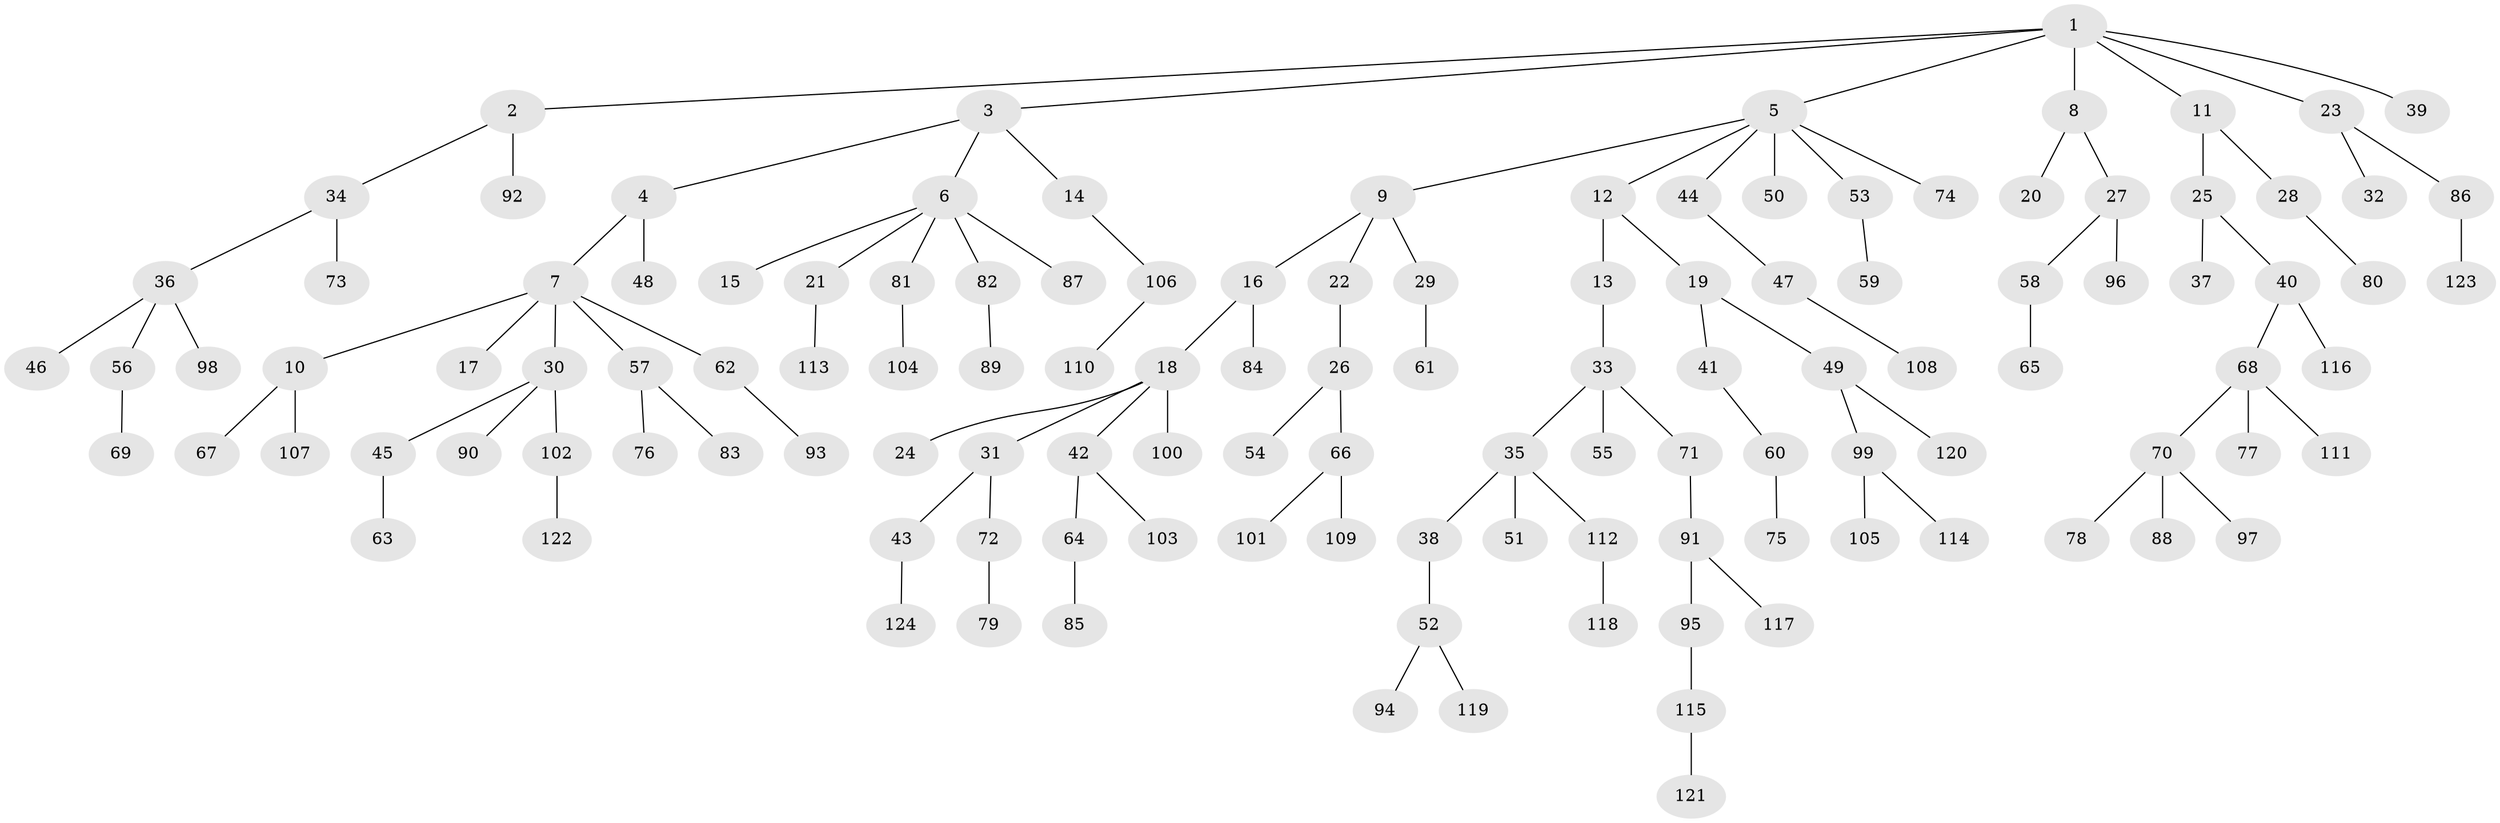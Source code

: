 // Generated by graph-tools (version 1.1) at 2025/02/03/09/25 03:02:29]
// undirected, 124 vertices, 123 edges
graph export_dot {
graph [start="1"]
  node [color=gray90,style=filled];
  1;
  2;
  3;
  4;
  5;
  6;
  7;
  8;
  9;
  10;
  11;
  12;
  13;
  14;
  15;
  16;
  17;
  18;
  19;
  20;
  21;
  22;
  23;
  24;
  25;
  26;
  27;
  28;
  29;
  30;
  31;
  32;
  33;
  34;
  35;
  36;
  37;
  38;
  39;
  40;
  41;
  42;
  43;
  44;
  45;
  46;
  47;
  48;
  49;
  50;
  51;
  52;
  53;
  54;
  55;
  56;
  57;
  58;
  59;
  60;
  61;
  62;
  63;
  64;
  65;
  66;
  67;
  68;
  69;
  70;
  71;
  72;
  73;
  74;
  75;
  76;
  77;
  78;
  79;
  80;
  81;
  82;
  83;
  84;
  85;
  86;
  87;
  88;
  89;
  90;
  91;
  92;
  93;
  94;
  95;
  96;
  97;
  98;
  99;
  100;
  101;
  102;
  103;
  104;
  105;
  106;
  107;
  108;
  109;
  110;
  111;
  112;
  113;
  114;
  115;
  116;
  117;
  118;
  119;
  120;
  121;
  122;
  123;
  124;
  1 -- 2;
  1 -- 3;
  1 -- 5;
  1 -- 8;
  1 -- 11;
  1 -- 23;
  1 -- 39;
  2 -- 34;
  2 -- 92;
  3 -- 4;
  3 -- 6;
  3 -- 14;
  4 -- 7;
  4 -- 48;
  5 -- 9;
  5 -- 12;
  5 -- 44;
  5 -- 50;
  5 -- 53;
  5 -- 74;
  6 -- 15;
  6 -- 21;
  6 -- 81;
  6 -- 82;
  6 -- 87;
  7 -- 10;
  7 -- 17;
  7 -- 30;
  7 -- 57;
  7 -- 62;
  8 -- 20;
  8 -- 27;
  9 -- 16;
  9 -- 22;
  9 -- 29;
  10 -- 67;
  10 -- 107;
  11 -- 25;
  11 -- 28;
  12 -- 13;
  12 -- 19;
  13 -- 33;
  14 -- 106;
  16 -- 18;
  16 -- 84;
  18 -- 24;
  18 -- 31;
  18 -- 42;
  18 -- 100;
  19 -- 41;
  19 -- 49;
  21 -- 113;
  22 -- 26;
  23 -- 32;
  23 -- 86;
  25 -- 37;
  25 -- 40;
  26 -- 54;
  26 -- 66;
  27 -- 58;
  27 -- 96;
  28 -- 80;
  29 -- 61;
  30 -- 45;
  30 -- 90;
  30 -- 102;
  31 -- 43;
  31 -- 72;
  33 -- 35;
  33 -- 55;
  33 -- 71;
  34 -- 36;
  34 -- 73;
  35 -- 38;
  35 -- 51;
  35 -- 112;
  36 -- 46;
  36 -- 56;
  36 -- 98;
  38 -- 52;
  40 -- 68;
  40 -- 116;
  41 -- 60;
  42 -- 64;
  42 -- 103;
  43 -- 124;
  44 -- 47;
  45 -- 63;
  47 -- 108;
  49 -- 99;
  49 -- 120;
  52 -- 94;
  52 -- 119;
  53 -- 59;
  56 -- 69;
  57 -- 76;
  57 -- 83;
  58 -- 65;
  60 -- 75;
  62 -- 93;
  64 -- 85;
  66 -- 101;
  66 -- 109;
  68 -- 70;
  68 -- 77;
  68 -- 111;
  70 -- 78;
  70 -- 88;
  70 -- 97;
  71 -- 91;
  72 -- 79;
  81 -- 104;
  82 -- 89;
  86 -- 123;
  91 -- 95;
  91 -- 117;
  95 -- 115;
  99 -- 105;
  99 -- 114;
  102 -- 122;
  106 -- 110;
  112 -- 118;
  115 -- 121;
}
